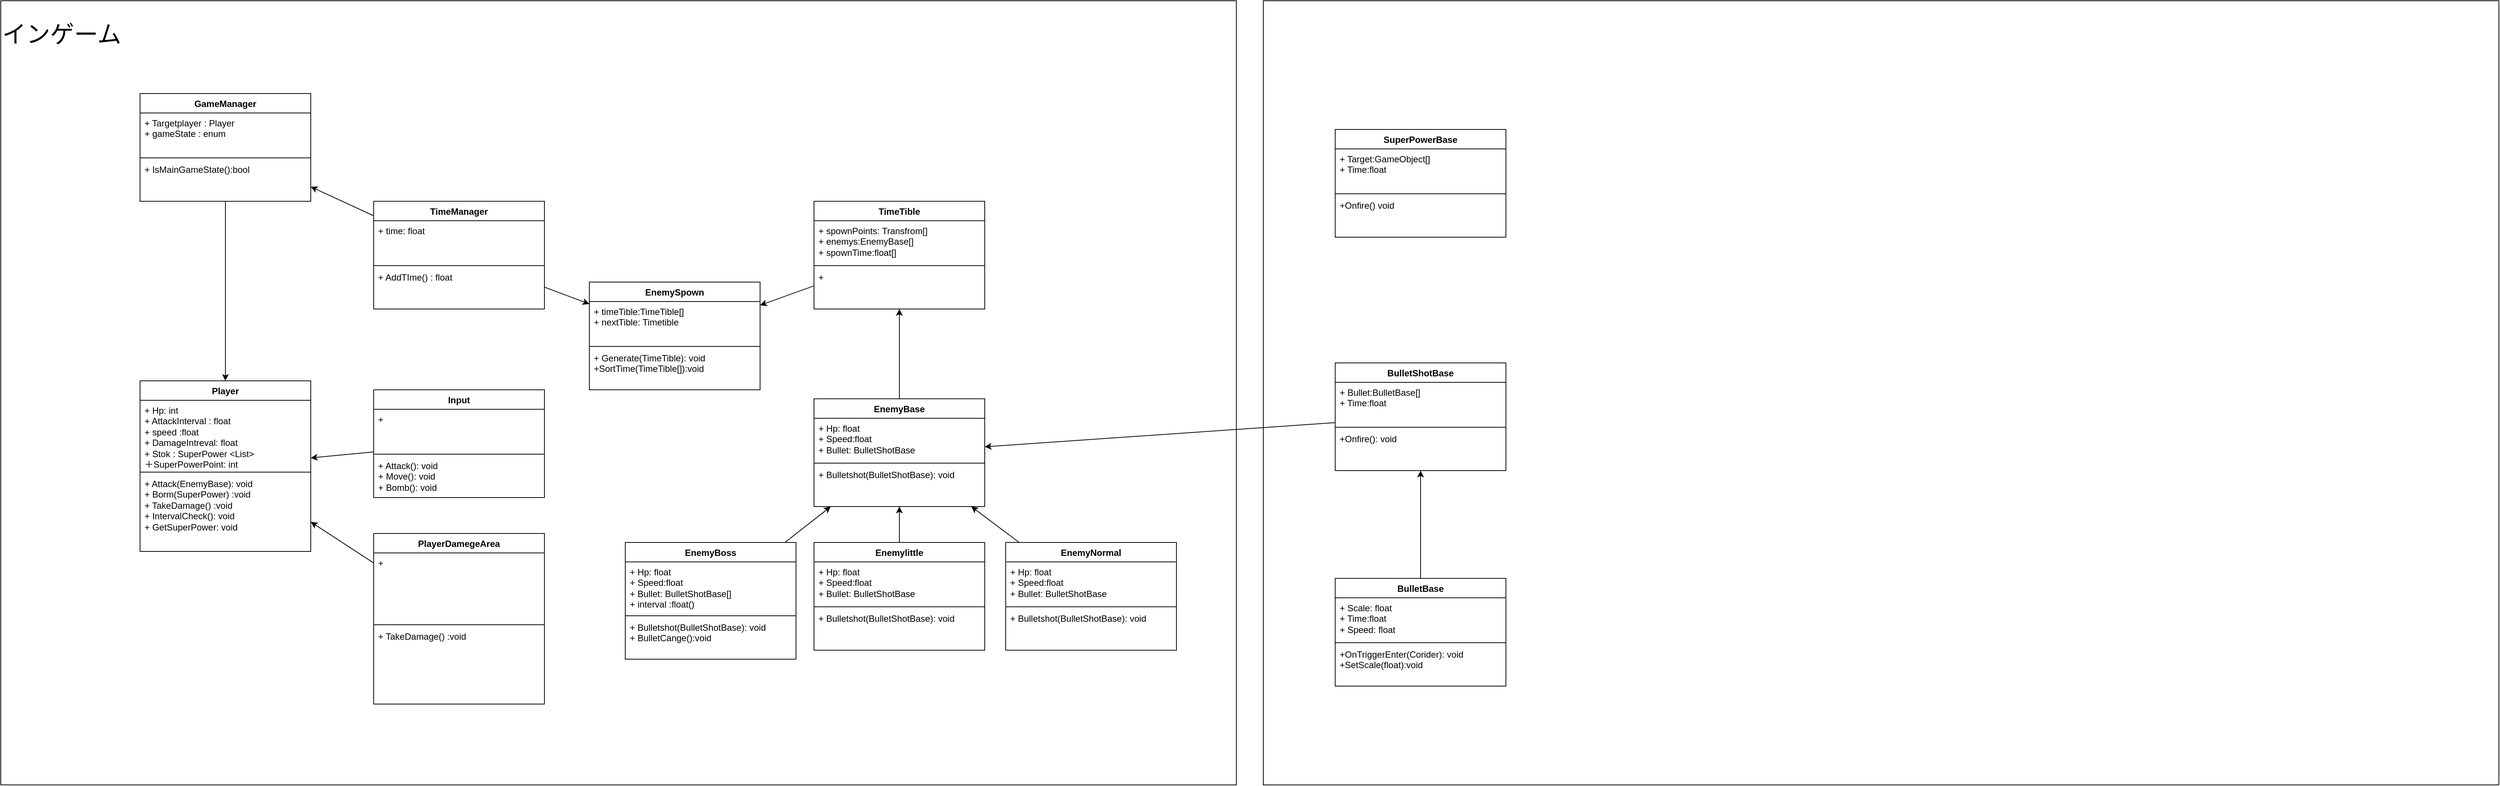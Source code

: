 <mxfile version="25.0.3">
  <diagram id="C5RBs43oDa-KdzZeNtuy" name="Page-1">
    <mxGraphModel dx="775" dy="446" grid="1" gridSize="12" guides="1" tooltips="1" connect="1" arrows="1" fold="1" page="1" pageScale="1" pageWidth="1600" pageHeight="900" math="0" shadow="0">
      <root>
        <mxCell id="WIyWlLk6GJQsqaUBKTNV-0" />
        <mxCell id="WIyWlLk6GJQsqaUBKTNV-1" parent="WIyWlLk6GJQsqaUBKTNV-0" />
        <mxCell id="qNqzVhPJE8xCvwRogEjn-1" value="" style="whiteSpace=wrap;html=1;" parent="WIyWlLk6GJQsqaUBKTNV-1" vertex="1">
          <mxGeometry x="30" y="20" width="1650" height="1048" as="geometry" />
        </mxCell>
        <mxCell id="qNqzVhPJE8xCvwRogEjn-2" value="&lt;font style=&quot;font-size: 32px;&quot;&gt;インゲーム&lt;/font&gt;" style="text;html=1;align=left;verticalAlign=middle;whiteSpace=wrap;rounded=0;" parent="WIyWlLk6GJQsqaUBKTNV-1" vertex="1">
          <mxGeometry x="30" y="20" width="170" height="90" as="geometry" />
        </mxCell>
        <mxCell id="qNqzVhPJE8xCvwRogEjn-11" value="EnemyBase" style="swimlane;fontStyle=1;align=center;verticalAlign=top;childLayout=stackLayout;horizontal=1;startSize=26;horizontalStack=0;resizeParent=1;resizeParentMax=0;resizeLast=0;collapsible=1;marginBottom=0;whiteSpace=wrap;html=1;" parent="WIyWlLk6GJQsqaUBKTNV-1" vertex="1">
          <mxGeometry x="1116" y="552" width="228" height="144" as="geometry" />
        </mxCell>
        <mxCell id="qNqzVhPJE8xCvwRogEjn-12" value="+ Hp: float&lt;div&gt;+ Speed:float&lt;/div&gt;&lt;div&gt;+ Bullet: BulletShotBase&lt;/div&gt;" style="text;strokeColor=none;fillColor=none;align=left;verticalAlign=top;spacingLeft=4;spacingRight=4;overflow=hidden;rotatable=0;points=[[0,0.5],[1,0.5]];portConstraint=eastwest;whiteSpace=wrap;html=1;" parent="qNqzVhPJE8xCvwRogEjn-11" vertex="1">
          <mxGeometry y="26" width="228" height="58" as="geometry" />
        </mxCell>
        <mxCell id="qNqzVhPJE8xCvwRogEjn-13" value="" style="line;strokeWidth=1;fillColor=none;align=left;verticalAlign=middle;spacingTop=-1;spacingLeft=3;spacingRight=3;rotatable=0;labelPosition=right;points=[];portConstraint=eastwest;strokeColor=inherit;" parent="qNqzVhPJE8xCvwRogEjn-11" vertex="1">
          <mxGeometry y="84" width="228" height="4" as="geometry" />
        </mxCell>
        <mxCell id="qNqzVhPJE8xCvwRogEjn-14" value="+ Bulletshot(BulletShotBase): void&lt;div&gt;&lt;br&gt;&lt;/div&gt;" style="text;strokeColor=none;fillColor=none;align=left;verticalAlign=top;spacingLeft=4;spacingRight=4;overflow=hidden;rotatable=0;points=[[0,0.5],[1,0.5]];portConstraint=eastwest;whiteSpace=wrap;html=1;" parent="qNqzVhPJE8xCvwRogEjn-11" vertex="1">
          <mxGeometry y="88" width="228" height="56" as="geometry" />
        </mxCell>
        <mxCell id="qNqzVhPJE8xCvwRogEjn-16" value="TimeManager" style="swimlane;fontStyle=1;align=center;verticalAlign=top;childLayout=stackLayout;horizontal=1;startSize=26;horizontalStack=0;resizeParent=1;resizeParentMax=0;resizeLast=0;collapsible=1;marginBottom=0;whiteSpace=wrap;html=1;" parent="WIyWlLk6GJQsqaUBKTNV-1" vertex="1">
          <mxGeometry x="528" y="288" width="228" height="144" as="geometry" />
        </mxCell>
        <mxCell id="qNqzVhPJE8xCvwRogEjn-17" value="+ time: float" style="text;strokeColor=none;fillColor=none;align=left;verticalAlign=top;spacingLeft=4;spacingRight=4;overflow=hidden;rotatable=0;points=[[0,0.5],[1,0.5]];portConstraint=eastwest;whiteSpace=wrap;html=1;" parent="qNqzVhPJE8xCvwRogEjn-16" vertex="1">
          <mxGeometry y="26" width="228" height="58" as="geometry" />
        </mxCell>
        <mxCell id="qNqzVhPJE8xCvwRogEjn-18" value="" style="line;strokeWidth=1;fillColor=none;align=left;verticalAlign=middle;spacingTop=-1;spacingLeft=3;spacingRight=3;rotatable=0;labelPosition=right;points=[];portConstraint=eastwest;strokeColor=inherit;" parent="qNqzVhPJE8xCvwRogEjn-16" vertex="1">
          <mxGeometry y="84" width="228" height="4" as="geometry" />
        </mxCell>
        <mxCell id="qNqzVhPJE8xCvwRogEjn-19" value="+ AddTIme() : float&amp;nbsp;&lt;div&gt;&lt;br&gt;&lt;/div&gt;" style="text;strokeColor=none;fillColor=none;align=left;verticalAlign=top;spacingLeft=4;spacingRight=4;overflow=hidden;rotatable=0;points=[[0,0.5],[1,0.5]];portConstraint=eastwest;whiteSpace=wrap;html=1;" parent="qNqzVhPJE8xCvwRogEjn-16" vertex="1">
          <mxGeometry y="88" width="228" height="56" as="geometry" />
        </mxCell>
        <mxCell id="qNqzVhPJE8xCvwRogEjn-21" value="" style="endArrow=classic;html=1;rounded=0;" parent="WIyWlLk6GJQsqaUBKTNV-1" source="qNqzVhPJE8xCvwRogEjn-16" target="qNqzVhPJE8xCvwRogEjn-60" edge="1">
          <mxGeometry width="50" height="50" relative="1" as="geometry">
            <mxPoint x="804" y="350" as="sourcePoint" />
            <mxPoint x="470" y="252.249" as="targetPoint" />
          </mxGeometry>
        </mxCell>
        <mxCell id="qNqzVhPJE8xCvwRogEjn-22" value="" style="endArrow=classic;html=1;rounded=0;" parent="WIyWlLk6GJQsqaUBKTNV-1" source="qNqzVhPJE8xCvwRogEjn-16" target="qNqzVhPJE8xCvwRogEjn-35" edge="1">
          <mxGeometry width="50" height="50" relative="1" as="geometry">
            <mxPoint x="900" y="458" as="sourcePoint" />
            <mxPoint x="950" y="408" as="targetPoint" />
          </mxGeometry>
        </mxCell>
        <mxCell id="qNqzVhPJE8xCvwRogEjn-35" value="EnemySpown" style="swimlane;fontStyle=1;align=center;verticalAlign=top;childLayout=stackLayout;horizontal=1;startSize=26;horizontalStack=0;resizeParent=1;resizeParentMax=0;resizeLast=0;collapsible=1;marginBottom=0;whiteSpace=wrap;html=1;" parent="WIyWlLk6GJQsqaUBKTNV-1" vertex="1">
          <mxGeometry x="816" y="396" width="228" height="144" as="geometry" />
        </mxCell>
        <mxCell id="qNqzVhPJE8xCvwRogEjn-36" value="&lt;div&gt;+ timeTible:TimeTible[]&lt;/div&gt;&lt;div&gt;+ nextTible: Timetible&lt;/div&gt;" style="text;strokeColor=none;fillColor=none;align=left;verticalAlign=top;spacingLeft=4;spacingRight=4;overflow=hidden;rotatable=0;points=[[0,0.5],[1,0.5]];portConstraint=eastwest;whiteSpace=wrap;html=1;" parent="qNqzVhPJE8xCvwRogEjn-35" vertex="1">
          <mxGeometry y="26" width="228" height="58" as="geometry" />
        </mxCell>
        <mxCell id="qNqzVhPJE8xCvwRogEjn-37" value="" style="line;strokeWidth=1;fillColor=none;align=left;verticalAlign=middle;spacingTop=-1;spacingLeft=3;spacingRight=3;rotatable=0;labelPosition=right;points=[];portConstraint=eastwest;strokeColor=inherit;" parent="qNqzVhPJE8xCvwRogEjn-35" vertex="1">
          <mxGeometry y="84" width="228" height="4" as="geometry" />
        </mxCell>
        <mxCell id="qNqzVhPJE8xCvwRogEjn-38" value="+ Generate(TimeTible): void&lt;div&gt;+SortTime(TimeTible[]):void&lt;/div&gt;" style="text;strokeColor=none;fillColor=none;align=left;verticalAlign=top;spacingLeft=4;spacingRight=4;overflow=hidden;rotatable=0;points=[[0,0.5],[1,0.5]];portConstraint=eastwest;whiteSpace=wrap;html=1;" parent="qNqzVhPJE8xCvwRogEjn-35" vertex="1">
          <mxGeometry y="88" width="228" height="56" as="geometry" />
        </mxCell>
        <mxCell id="qNqzVhPJE8xCvwRogEjn-39" value="EnemyBoss" style="swimlane;fontStyle=1;align=center;verticalAlign=top;childLayout=stackLayout;horizontal=1;startSize=26;horizontalStack=0;resizeParent=1;resizeParentMax=0;resizeLast=0;collapsible=1;marginBottom=0;whiteSpace=wrap;html=1;" parent="WIyWlLk6GJQsqaUBKTNV-1" vertex="1">
          <mxGeometry x="864" y="744" width="228" height="156" as="geometry" />
        </mxCell>
        <mxCell id="qNqzVhPJE8xCvwRogEjn-40" value="+ Hp: float&lt;div&gt;+ Speed:float&lt;/div&gt;&lt;div&gt;+ Bullet: BulletShotBase[]&lt;/div&gt;&lt;div&gt;+ interval :float()&lt;/div&gt;" style="text;strokeColor=none;fillColor=none;align=left;verticalAlign=top;spacingLeft=4;spacingRight=4;overflow=hidden;rotatable=0;points=[[0,0.5],[1,0.5]];portConstraint=eastwest;whiteSpace=wrap;html=1;" parent="qNqzVhPJE8xCvwRogEjn-39" vertex="1">
          <mxGeometry y="26" width="228" height="70" as="geometry" />
        </mxCell>
        <mxCell id="qNqzVhPJE8xCvwRogEjn-41" value="" style="line;strokeWidth=1;fillColor=none;align=left;verticalAlign=middle;spacingTop=-1;spacingLeft=3;spacingRight=3;rotatable=0;labelPosition=right;points=[];portConstraint=eastwest;strokeColor=inherit;" parent="qNqzVhPJE8xCvwRogEjn-39" vertex="1">
          <mxGeometry y="96" width="228" height="4" as="geometry" />
        </mxCell>
        <mxCell id="qNqzVhPJE8xCvwRogEjn-42" value="+ Bulletshot(BulletShotBase): void&lt;div&gt;+ BulletCange():void&lt;/div&gt;" style="text;strokeColor=none;fillColor=none;align=left;verticalAlign=top;spacingLeft=4;spacingRight=4;overflow=hidden;rotatable=0;points=[[0,0.5],[1,0.5]];portConstraint=eastwest;whiteSpace=wrap;html=1;" parent="qNqzVhPJE8xCvwRogEjn-39" vertex="1">
          <mxGeometry y="100" width="228" height="56" as="geometry" />
        </mxCell>
        <mxCell id="qNqzVhPJE8xCvwRogEjn-43" value="EnemyNormal" style="swimlane;fontStyle=1;align=center;verticalAlign=top;childLayout=stackLayout;horizontal=1;startSize=26;horizontalStack=0;resizeParent=1;resizeParentMax=0;resizeLast=0;collapsible=1;marginBottom=0;whiteSpace=wrap;html=1;" parent="WIyWlLk6GJQsqaUBKTNV-1" vertex="1">
          <mxGeometry x="1372" y="744" width="228" height="144" as="geometry" />
        </mxCell>
        <mxCell id="qNqzVhPJE8xCvwRogEjn-44" value="+ Hp: float&lt;div&gt;+ Speed:float&lt;/div&gt;&lt;div&gt;+ Bullet: BulletShotBase&lt;/div&gt;" style="text;strokeColor=none;fillColor=none;align=left;verticalAlign=top;spacingLeft=4;spacingRight=4;overflow=hidden;rotatable=0;points=[[0,0.5],[1,0.5]];portConstraint=eastwest;whiteSpace=wrap;html=1;" parent="qNqzVhPJE8xCvwRogEjn-43" vertex="1">
          <mxGeometry y="26" width="228" height="58" as="geometry" />
        </mxCell>
        <mxCell id="qNqzVhPJE8xCvwRogEjn-45" value="" style="line;strokeWidth=1;fillColor=none;align=left;verticalAlign=middle;spacingTop=-1;spacingLeft=3;spacingRight=3;rotatable=0;labelPosition=right;points=[];portConstraint=eastwest;strokeColor=inherit;" parent="qNqzVhPJE8xCvwRogEjn-43" vertex="1">
          <mxGeometry y="84" width="228" height="4" as="geometry" />
        </mxCell>
        <mxCell id="qNqzVhPJE8xCvwRogEjn-46" value="+ Bulletshot(BulletShotBase): void&lt;div&gt;&lt;br&gt;&lt;/div&gt;" style="text;strokeColor=none;fillColor=none;align=left;verticalAlign=top;spacingLeft=4;spacingRight=4;overflow=hidden;rotatable=0;points=[[0,0.5],[1,0.5]];portConstraint=eastwest;whiteSpace=wrap;html=1;" parent="qNqzVhPJE8xCvwRogEjn-43" vertex="1">
          <mxGeometry y="88" width="228" height="56" as="geometry" />
        </mxCell>
        <mxCell id="qNqzVhPJE8xCvwRogEjn-47" value="Enemylittle" style="swimlane;fontStyle=1;align=center;verticalAlign=top;childLayout=stackLayout;horizontal=1;startSize=26;horizontalStack=0;resizeParent=1;resizeParentMax=0;resizeLast=0;collapsible=1;marginBottom=0;whiteSpace=wrap;html=1;" parent="WIyWlLk6GJQsqaUBKTNV-1" vertex="1">
          <mxGeometry x="1116" y="744" width="228" height="144" as="geometry" />
        </mxCell>
        <mxCell id="qNqzVhPJE8xCvwRogEjn-48" value="+ Hp: float&lt;div&gt;+ Speed:float&lt;/div&gt;&lt;div&gt;+ Bullet: BulletShotBase&lt;/div&gt;" style="text;strokeColor=none;fillColor=none;align=left;verticalAlign=top;spacingLeft=4;spacingRight=4;overflow=hidden;rotatable=0;points=[[0,0.5],[1,0.5]];portConstraint=eastwest;whiteSpace=wrap;html=1;" parent="qNqzVhPJE8xCvwRogEjn-47" vertex="1">
          <mxGeometry y="26" width="228" height="58" as="geometry" />
        </mxCell>
        <mxCell id="qNqzVhPJE8xCvwRogEjn-49" value="" style="line;strokeWidth=1;fillColor=none;align=left;verticalAlign=middle;spacingTop=-1;spacingLeft=3;spacingRight=3;rotatable=0;labelPosition=right;points=[];portConstraint=eastwest;strokeColor=inherit;" parent="qNqzVhPJE8xCvwRogEjn-47" vertex="1">
          <mxGeometry y="84" width="228" height="4" as="geometry" />
        </mxCell>
        <mxCell id="qNqzVhPJE8xCvwRogEjn-50" value="+ Bulletshot(BulletShotBase): void&lt;div&gt;&lt;br&gt;&lt;/div&gt;" style="text;strokeColor=none;fillColor=none;align=left;verticalAlign=top;spacingLeft=4;spacingRight=4;overflow=hidden;rotatable=0;points=[[0,0.5],[1,0.5]];portConstraint=eastwest;whiteSpace=wrap;html=1;" parent="qNqzVhPJE8xCvwRogEjn-47" vertex="1">
          <mxGeometry y="88" width="228" height="56" as="geometry" />
        </mxCell>
        <mxCell id="qNqzVhPJE8xCvwRogEjn-51" value="" style="endArrow=classic;html=1;rounded=0;" parent="WIyWlLk6GJQsqaUBKTNV-1" source="qNqzVhPJE8xCvwRogEjn-43" target="qNqzVhPJE8xCvwRogEjn-11" edge="1">
          <mxGeometry width="50" height="50" relative="1" as="geometry">
            <mxPoint x="1272" y="794" as="sourcePoint" />
            <mxPoint x="1322" y="744" as="targetPoint" />
          </mxGeometry>
        </mxCell>
        <mxCell id="qNqzVhPJE8xCvwRogEjn-52" value="" style="endArrow=classic;html=1;rounded=0;" parent="WIyWlLk6GJQsqaUBKTNV-1" source="qNqzVhPJE8xCvwRogEjn-39" target="qNqzVhPJE8xCvwRogEjn-11" edge="1">
          <mxGeometry width="50" height="50" relative="1" as="geometry">
            <mxPoint x="1272" y="794" as="sourcePoint" />
            <mxPoint x="1322" y="744" as="targetPoint" />
          </mxGeometry>
        </mxCell>
        <mxCell id="qNqzVhPJE8xCvwRogEjn-53" value="" style="endArrow=classic;html=1;rounded=0;" parent="WIyWlLk6GJQsqaUBKTNV-1" source="qNqzVhPJE8xCvwRogEjn-47" target="qNqzVhPJE8xCvwRogEjn-11" edge="1">
          <mxGeometry width="50" height="50" relative="1" as="geometry">
            <mxPoint x="1272" y="794" as="sourcePoint" />
            <mxPoint x="1322" y="744" as="targetPoint" />
          </mxGeometry>
        </mxCell>
        <mxCell id="qNqzVhPJE8xCvwRogEjn-54" value="TimeTible" style="swimlane;fontStyle=1;align=center;verticalAlign=top;childLayout=stackLayout;horizontal=1;startSize=26;horizontalStack=0;resizeParent=1;resizeParentMax=0;resizeLast=0;collapsible=1;marginBottom=0;whiteSpace=wrap;html=1;" parent="WIyWlLk6GJQsqaUBKTNV-1" vertex="1">
          <mxGeometry x="1116" y="288" width="228" height="144" as="geometry" />
        </mxCell>
        <mxCell id="qNqzVhPJE8xCvwRogEjn-55" value="+ spownPoints: Transfrom[]&lt;div&gt;+ enemys:EnemyBase[]&lt;/div&gt;&lt;div&gt;+ spownTime:float[]&lt;/div&gt;" style="text;strokeColor=none;fillColor=none;align=left;verticalAlign=top;spacingLeft=4;spacingRight=4;overflow=hidden;rotatable=0;points=[[0,0.5],[1,0.5]];portConstraint=eastwest;whiteSpace=wrap;html=1;" parent="qNqzVhPJE8xCvwRogEjn-54" vertex="1">
          <mxGeometry y="26" width="228" height="58" as="geometry" />
        </mxCell>
        <mxCell id="qNqzVhPJE8xCvwRogEjn-56" value="" style="line;strokeWidth=1;fillColor=none;align=left;verticalAlign=middle;spacingTop=-1;spacingLeft=3;spacingRight=3;rotatable=0;labelPosition=right;points=[];portConstraint=eastwest;strokeColor=inherit;" parent="qNqzVhPJE8xCvwRogEjn-54" vertex="1">
          <mxGeometry y="84" width="228" height="4" as="geometry" />
        </mxCell>
        <mxCell id="qNqzVhPJE8xCvwRogEjn-57" value="&lt;div&gt;+&lt;/div&gt;" style="text;strokeColor=none;fillColor=none;align=left;verticalAlign=top;spacingLeft=4;spacingRight=4;overflow=hidden;rotatable=0;points=[[0,0.5],[1,0.5]];portConstraint=eastwest;whiteSpace=wrap;html=1;" parent="qNqzVhPJE8xCvwRogEjn-54" vertex="1">
          <mxGeometry y="88" width="228" height="56" as="geometry" />
        </mxCell>
        <mxCell id="qNqzVhPJE8xCvwRogEjn-58" value="" style="endArrow=classic;html=1;rounded=0;" parent="WIyWlLk6GJQsqaUBKTNV-1" source="qNqzVhPJE8xCvwRogEjn-54" target="qNqzVhPJE8xCvwRogEjn-35" edge="1">
          <mxGeometry width="50" height="50" relative="1" as="geometry">
            <mxPoint x="1308" y="638" as="sourcePoint" />
            <mxPoint x="1358" y="588" as="targetPoint" />
          </mxGeometry>
        </mxCell>
        <mxCell id="qNqzVhPJE8xCvwRogEjn-59" value="" style="endArrow=classic;html=1;rounded=0;" parent="WIyWlLk6GJQsqaUBKTNV-1" source="qNqzVhPJE8xCvwRogEjn-11" target="qNqzVhPJE8xCvwRogEjn-54" edge="1">
          <mxGeometry width="50" height="50" relative="1" as="geometry">
            <mxPoint x="1284" y="590" as="sourcePoint" />
            <mxPoint x="1334" y="540" as="targetPoint" />
          </mxGeometry>
        </mxCell>
        <mxCell id="qNqzVhPJE8xCvwRogEjn-60" value="GameManager" style="swimlane;fontStyle=1;align=center;verticalAlign=top;childLayout=stackLayout;horizontal=1;startSize=26;horizontalStack=0;resizeParent=1;resizeParentMax=0;resizeLast=0;collapsible=1;marginBottom=0;whiteSpace=wrap;html=1;" parent="WIyWlLk6GJQsqaUBKTNV-1" vertex="1">
          <mxGeometry x="216" y="144" width="228" height="144" as="geometry" />
        </mxCell>
        <mxCell id="qNqzVhPJE8xCvwRogEjn-61" value="+ Targetplayer : Player&lt;div&gt;+ gameState : enum&lt;/div&gt;" style="text;strokeColor=none;fillColor=none;align=left;verticalAlign=top;spacingLeft=4;spacingRight=4;overflow=hidden;rotatable=0;points=[[0,0.5],[1,0.5]];portConstraint=eastwest;whiteSpace=wrap;html=1;" parent="qNqzVhPJE8xCvwRogEjn-60" vertex="1">
          <mxGeometry y="26" width="228" height="58" as="geometry" />
        </mxCell>
        <mxCell id="qNqzVhPJE8xCvwRogEjn-62" value="" style="line;strokeWidth=1;fillColor=none;align=left;verticalAlign=middle;spacingTop=-1;spacingLeft=3;spacingRight=3;rotatable=0;labelPosition=right;points=[];portConstraint=eastwest;strokeColor=inherit;" parent="qNqzVhPJE8xCvwRogEjn-60" vertex="1">
          <mxGeometry y="84" width="228" height="4" as="geometry" />
        </mxCell>
        <mxCell id="qNqzVhPJE8xCvwRogEjn-63" value="+ IsMainGameState():bool&amp;nbsp;&lt;div&gt;&lt;br&gt;&lt;/div&gt;" style="text;strokeColor=none;fillColor=none;align=left;verticalAlign=top;spacingLeft=4;spacingRight=4;overflow=hidden;rotatable=0;points=[[0,0.5],[1,0.5]];portConstraint=eastwest;whiteSpace=wrap;html=1;" parent="qNqzVhPJE8xCvwRogEjn-60" vertex="1">
          <mxGeometry y="88" width="228" height="56" as="geometry" />
        </mxCell>
        <mxCell id="qNqzVhPJE8xCvwRogEjn-64" value="" style="whiteSpace=wrap;html=1;" parent="WIyWlLk6GJQsqaUBKTNV-1" vertex="1">
          <mxGeometry x="1716" y="20" width="1650" height="1048" as="geometry" />
        </mxCell>
        <mxCell id="qNqzVhPJE8xCvwRogEjn-65" value="Player" style="swimlane;fontStyle=1;align=center;verticalAlign=top;childLayout=stackLayout;horizontal=1;startSize=26;horizontalStack=0;resizeParent=1;resizeParentMax=0;resizeLast=0;collapsible=1;marginBottom=0;whiteSpace=wrap;html=1;" parent="WIyWlLk6GJQsqaUBKTNV-1" vertex="1">
          <mxGeometry x="216" y="528" width="228" height="228" as="geometry" />
        </mxCell>
        <mxCell id="qNqzVhPJE8xCvwRogEjn-66" value="+ Hp: int&amp;nbsp;&lt;div&gt;+ AttackInterval : float&lt;br&gt;+ speed :float&lt;/div&gt;&lt;div&gt;+ DamageIntreval: float&lt;br&gt;+ Stok : SuperPower &amp;lt;List&amp;gt;&lt;/div&gt;&lt;div&gt;＋SuperPowerPoint: int&lt;/div&gt;" style="text;strokeColor=none;fillColor=none;align=left;verticalAlign=top;spacingLeft=4;spacingRight=4;overflow=hidden;rotatable=0;points=[[0,0.5],[1,0.5]];portConstraint=eastwest;whiteSpace=wrap;html=1;" parent="qNqzVhPJE8xCvwRogEjn-65" vertex="1">
          <mxGeometry y="26" width="228" height="94" as="geometry" />
        </mxCell>
        <mxCell id="qNqzVhPJE8xCvwRogEjn-67" value="" style="line;strokeWidth=1;fillColor=none;align=left;verticalAlign=middle;spacingTop=-1;spacingLeft=3;spacingRight=3;rotatable=0;labelPosition=right;points=[];portConstraint=eastwest;strokeColor=inherit;" parent="qNqzVhPJE8xCvwRogEjn-65" vertex="1">
          <mxGeometry y="120" width="228" height="4" as="geometry" />
        </mxCell>
        <mxCell id="qNqzVhPJE8xCvwRogEjn-68" value="+ Attack(EnemyBase): void&lt;div&gt;+ Borm(SuperPower) :void&lt;/div&gt;&lt;div&gt;+ TakeDamage() :void&lt;/div&gt;&lt;div&gt;+ IntervalCheck(): void&lt;br&gt;+ GetSuperPower: void&lt;/div&gt;" style="text;strokeColor=none;fillColor=none;align=left;verticalAlign=top;spacingLeft=4;spacingRight=4;overflow=hidden;rotatable=0;points=[[0,0.5],[1,0.5]];portConstraint=eastwest;whiteSpace=wrap;html=1;" parent="qNqzVhPJE8xCvwRogEjn-65" vertex="1">
          <mxGeometry y="124" width="228" height="104" as="geometry" />
        </mxCell>
        <mxCell id="qNqzVhPJE8xCvwRogEjn-69" value="Input" style="swimlane;fontStyle=1;align=center;verticalAlign=top;childLayout=stackLayout;horizontal=1;startSize=26;horizontalStack=0;resizeParent=1;resizeParentMax=0;resizeLast=0;collapsible=1;marginBottom=0;whiteSpace=wrap;html=1;" parent="WIyWlLk6GJQsqaUBKTNV-1" vertex="1">
          <mxGeometry x="528" y="540" width="228" height="144" as="geometry" />
        </mxCell>
        <mxCell id="qNqzVhPJE8xCvwRogEjn-70" value="+&amp;nbsp;" style="text;strokeColor=none;fillColor=none;align=left;verticalAlign=top;spacingLeft=4;spacingRight=4;overflow=hidden;rotatable=0;points=[[0,0.5],[1,0.5]];portConstraint=eastwest;whiteSpace=wrap;html=1;" parent="qNqzVhPJE8xCvwRogEjn-69" vertex="1">
          <mxGeometry y="26" width="228" height="58" as="geometry" />
        </mxCell>
        <mxCell id="qNqzVhPJE8xCvwRogEjn-71" value="" style="line;strokeWidth=1;fillColor=none;align=left;verticalAlign=middle;spacingTop=-1;spacingLeft=3;spacingRight=3;rotatable=0;labelPosition=right;points=[];portConstraint=eastwest;strokeColor=inherit;" parent="qNqzVhPJE8xCvwRogEjn-69" vertex="1">
          <mxGeometry y="84" width="228" height="4" as="geometry" />
        </mxCell>
        <mxCell id="qNqzVhPJE8xCvwRogEjn-72" value="+ Attack(): void&lt;div&gt;+ Move(): void&lt;/div&gt;&lt;div&gt;+ Bomb(): void&lt;/div&gt;" style="text;strokeColor=none;fillColor=none;align=left;verticalAlign=top;spacingLeft=4;spacingRight=4;overflow=hidden;rotatable=0;points=[[0,0.5],[1,0.5]];portConstraint=eastwest;whiteSpace=wrap;html=1;" parent="qNqzVhPJE8xCvwRogEjn-69" vertex="1">
          <mxGeometry y="88" width="228" height="56" as="geometry" />
        </mxCell>
        <mxCell id="qNqzVhPJE8xCvwRogEjn-73" value="" style="endArrow=classic;html=1;rounded=0;" parent="WIyWlLk6GJQsqaUBKTNV-1" source="qNqzVhPJE8xCvwRogEjn-60" target="qNqzVhPJE8xCvwRogEjn-65" edge="1">
          <mxGeometry width="50" height="50" relative="1" as="geometry">
            <mxPoint x="360" y="302" as="sourcePoint" />
            <mxPoint x="410" y="252" as="targetPoint" />
          </mxGeometry>
        </mxCell>
        <mxCell id="qNqzVhPJE8xCvwRogEjn-74" value="" style="endArrow=classic;html=1;rounded=0;" parent="WIyWlLk6GJQsqaUBKTNV-1" source="qNqzVhPJE8xCvwRogEjn-69" target="qNqzVhPJE8xCvwRogEjn-65" edge="1">
          <mxGeometry width="50" height="50" relative="1" as="geometry">
            <mxPoint x="420" y="830" as="sourcePoint" />
            <mxPoint x="470" y="780" as="targetPoint" />
          </mxGeometry>
        </mxCell>
        <mxCell id="qNqzVhPJE8xCvwRogEjn-79" value="SuperPowerBase" style="swimlane;fontStyle=1;align=center;verticalAlign=top;childLayout=stackLayout;horizontal=1;startSize=26;horizontalStack=0;resizeParent=1;resizeParentMax=0;resizeLast=0;collapsible=1;marginBottom=0;whiteSpace=wrap;html=1;" parent="WIyWlLk6GJQsqaUBKTNV-1" vertex="1">
          <mxGeometry x="1812" y="192" width="228" height="144" as="geometry" />
        </mxCell>
        <mxCell id="qNqzVhPJE8xCvwRogEjn-80" value="&lt;div&gt;+ Target:GameObject[]&lt;/div&gt;&lt;div&gt;+ Time:float&lt;/div&gt;" style="text;strokeColor=none;fillColor=none;align=left;verticalAlign=top;spacingLeft=4;spacingRight=4;overflow=hidden;rotatable=0;points=[[0,0.5],[1,0.5]];portConstraint=eastwest;whiteSpace=wrap;html=1;" parent="qNqzVhPJE8xCvwRogEjn-79" vertex="1">
          <mxGeometry y="26" width="228" height="58" as="geometry" />
        </mxCell>
        <mxCell id="qNqzVhPJE8xCvwRogEjn-81" value="" style="line;strokeWidth=1;fillColor=none;align=left;verticalAlign=middle;spacingTop=-1;spacingLeft=3;spacingRight=3;rotatable=0;labelPosition=right;points=[];portConstraint=eastwest;strokeColor=inherit;" parent="qNqzVhPJE8xCvwRogEjn-79" vertex="1">
          <mxGeometry y="84" width="228" height="4" as="geometry" />
        </mxCell>
        <mxCell id="qNqzVhPJE8xCvwRogEjn-82" value="&lt;div&gt;+Onfire() void&lt;/div&gt;" style="text;strokeColor=none;fillColor=none;align=left;verticalAlign=top;spacingLeft=4;spacingRight=4;overflow=hidden;rotatable=0;points=[[0,0.5],[1,0.5]];portConstraint=eastwest;whiteSpace=wrap;html=1;" parent="qNqzVhPJE8xCvwRogEjn-79" vertex="1">
          <mxGeometry y="88" width="228" height="56" as="geometry" />
        </mxCell>
        <mxCell id="qNqzVhPJE8xCvwRogEjn-83" value="BulletShotBase" style="swimlane;fontStyle=1;align=center;verticalAlign=top;childLayout=stackLayout;horizontal=1;startSize=26;horizontalStack=0;resizeParent=1;resizeParentMax=0;resizeLast=0;collapsible=1;marginBottom=0;whiteSpace=wrap;html=1;" parent="WIyWlLk6GJQsqaUBKTNV-1" vertex="1">
          <mxGeometry x="1812" y="504" width="228" height="144" as="geometry" />
        </mxCell>
        <mxCell id="qNqzVhPJE8xCvwRogEjn-84" value="&lt;div&gt;+ Bullet:BulletBase[]&lt;/div&gt;&lt;div&gt;+ Time:float&lt;/div&gt;" style="text;strokeColor=none;fillColor=none;align=left;verticalAlign=top;spacingLeft=4;spacingRight=4;overflow=hidden;rotatable=0;points=[[0,0.5],[1,0.5]];portConstraint=eastwest;whiteSpace=wrap;html=1;" parent="qNqzVhPJE8xCvwRogEjn-83" vertex="1">
          <mxGeometry y="26" width="228" height="58" as="geometry" />
        </mxCell>
        <mxCell id="qNqzVhPJE8xCvwRogEjn-85" value="" style="line;strokeWidth=1;fillColor=none;align=left;verticalAlign=middle;spacingTop=-1;spacingLeft=3;spacingRight=3;rotatable=0;labelPosition=right;points=[];portConstraint=eastwest;strokeColor=inherit;" parent="qNqzVhPJE8xCvwRogEjn-83" vertex="1">
          <mxGeometry y="84" width="228" height="4" as="geometry" />
        </mxCell>
        <mxCell id="qNqzVhPJE8xCvwRogEjn-86" value="&lt;div&gt;+Onfire(): void&lt;/div&gt;" style="text;strokeColor=none;fillColor=none;align=left;verticalAlign=top;spacingLeft=4;spacingRight=4;overflow=hidden;rotatable=0;points=[[0,0.5],[1,0.5]];portConstraint=eastwest;whiteSpace=wrap;html=1;" parent="qNqzVhPJE8xCvwRogEjn-83" vertex="1">
          <mxGeometry y="88" width="228" height="56" as="geometry" />
        </mxCell>
        <mxCell id="qNqzVhPJE8xCvwRogEjn-87" value="BulletBase" style="swimlane;fontStyle=1;align=center;verticalAlign=top;childLayout=stackLayout;horizontal=1;startSize=26;horizontalStack=0;resizeParent=1;resizeParentMax=0;resizeLast=0;collapsible=1;marginBottom=0;whiteSpace=wrap;html=1;" parent="WIyWlLk6GJQsqaUBKTNV-1" vertex="1">
          <mxGeometry x="1812" y="792" width="228" height="144" as="geometry" />
        </mxCell>
        <mxCell id="qNqzVhPJE8xCvwRogEjn-88" value="&lt;div&gt;+ Scale: float&lt;/div&gt;&lt;div&gt;+ Time:float&lt;/div&gt;&lt;div&gt;+ Speed: float&lt;/div&gt;" style="text;strokeColor=none;fillColor=none;align=left;verticalAlign=top;spacingLeft=4;spacingRight=4;overflow=hidden;rotatable=0;points=[[0,0.5],[1,0.5]];portConstraint=eastwest;whiteSpace=wrap;html=1;" parent="qNqzVhPJE8xCvwRogEjn-87" vertex="1">
          <mxGeometry y="26" width="228" height="58" as="geometry" />
        </mxCell>
        <mxCell id="qNqzVhPJE8xCvwRogEjn-89" value="" style="line;strokeWidth=1;fillColor=none;align=left;verticalAlign=middle;spacingTop=-1;spacingLeft=3;spacingRight=3;rotatable=0;labelPosition=right;points=[];portConstraint=eastwest;strokeColor=inherit;" parent="qNqzVhPJE8xCvwRogEjn-87" vertex="1">
          <mxGeometry y="84" width="228" height="4" as="geometry" />
        </mxCell>
        <mxCell id="qNqzVhPJE8xCvwRogEjn-90" value="&lt;div&gt;+OnTriggerEnter(Corider): void&lt;/div&gt;&lt;div&gt;+SetScale(float):void&lt;/div&gt;" style="text;strokeColor=none;fillColor=none;align=left;verticalAlign=top;spacingLeft=4;spacingRight=4;overflow=hidden;rotatable=0;points=[[0,0.5],[1,0.5]];portConstraint=eastwest;whiteSpace=wrap;html=1;" parent="qNqzVhPJE8xCvwRogEjn-87" vertex="1">
          <mxGeometry y="88" width="228" height="56" as="geometry" />
        </mxCell>
        <mxCell id="qNqzVhPJE8xCvwRogEjn-91" value="" style="endArrow=classic;html=1;rounded=0;" parent="WIyWlLk6GJQsqaUBKTNV-1" source="qNqzVhPJE8xCvwRogEjn-83" target="qNqzVhPJE8xCvwRogEjn-11" edge="1">
          <mxGeometry width="50" height="50" relative="1" as="geometry">
            <mxPoint x="1800" y="698" as="sourcePoint" />
            <mxPoint x="1850" y="648" as="targetPoint" />
          </mxGeometry>
        </mxCell>
        <mxCell id="qNqzVhPJE8xCvwRogEjn-92" value="" style="endArrow=classic;html=1;rounded=0;" parent="WIyWlLk6GJQsqaUBKTNV-1" source="qNqzVhPJE8xCvwRogEjn-87" target="qNqzVhPJE8xCvwRogEjn-83" edge="1">
          <mxGeometry width="50" height="50" relative="1" as="geometry">
            <mxPoint x="1800" y="806" as="sourcePoint" />
            <mxPoint x="1850" y="756" as="targetPoint" />
          </mxGeometry>
        </mxCell>
        <mxCell id="jgO_pRS54x03snPmvHFi-0" value="PlayerDamegeArea" style="swimlane;fontStyle=1;align=center;verticalAlign=top;childLayout=stackLayout;horizontal=1;startSize=26;horizontalStack=0;resizeParent=1;resizeParentMax=0;resizeLast=0;collapsible=1;marginBottom=0;whiteSpace=wrap;html=1;" vertex="1" parent="WIyWlLk6GJQsqaUBKTNV-1">
          <mxGeometry x="528" y="732" width="228" height="228" as="geometry" />
        </mxCell>
        <mxCell id="jgO_pRS54x03snPmvHFi-1" value="+&amp;nbsp;" style="text;strokeColor=none;fillColor=none;align=left;verticalAlign=top;spacingLeft=4;spacingRight=4;overflow=hidden;rotatable=0;points=[[0,0.5],[1,0.5]];portConstraint=eastwest;whiteSpace=wrap;html=1;" vertex="1" parent="jgO_pRS54x03snPmvHFi-0">
          <mxGeometry y="26" width="228" height="94" as="geometry" />
        </mxCell>
        <mxCell id="jgO_pRS54x03snPmvHFi-2" value="" style="line;strokeWidth=1;fillColor=none;align=left;verticalAlign=middle;spacingTop=-1;spacingLeft=3;spacingRight=3;rotatable=0;labelPosition=right;points=[];portConstraint=eastwest;strokeColor=inherit;" vertex="1" parent="jgO_pRS54x03snPmvHFi-0">
          <mxGeometry y="120" width="228" height="4" as="geometry" />
        </mxCell>
        <mxCell id="jgO_pRS54x03snPmvHFi-3" value="&lt;div&gt;+ TakeDamage() :void&lt;/div&gt;&lt;div&gt;&lt;br&gt;&lt;/div&gt;" style="text;strokeColor=none;fillColor=none;align=left;verticalAlign=top;spacingLeft=4;spacingRight=4;overflow=hidden;rotatable=0;points=[[0,0.5],[1,0.5]];portConstraint=eastwest;whiteSpace=wrap;html=1;" vertex="1" parent="jgO_pRS54x03snPmvHFi-0">
          <mxGeometry y="124" width="228" height="104" as="geometry" />
        </mxCell>
        <mxCell id="jgO_pRS54x03snPmvHFi-4" value="" style="endArrow=classic;html=1;rounded=0;" edge="1" parent="WIyWlLk6GJQsqaUBKTNV-1" source="jgO_pRS54x03snPmvHFi-0" target="qNqzVhPJE8xCvwRogEjn-65">
          <mxGeometry width="50" height="50" relative="1" as="geometry">
            <mxPoint x="468" y="782" as="sourcePoint" />
            <mxPoint x="518" y="732" as="targetPoint" />
          </mxGeometry>
        </mxCell>
      </root>
    </mxGraphModel>
  </diagram>
</mxfile>
